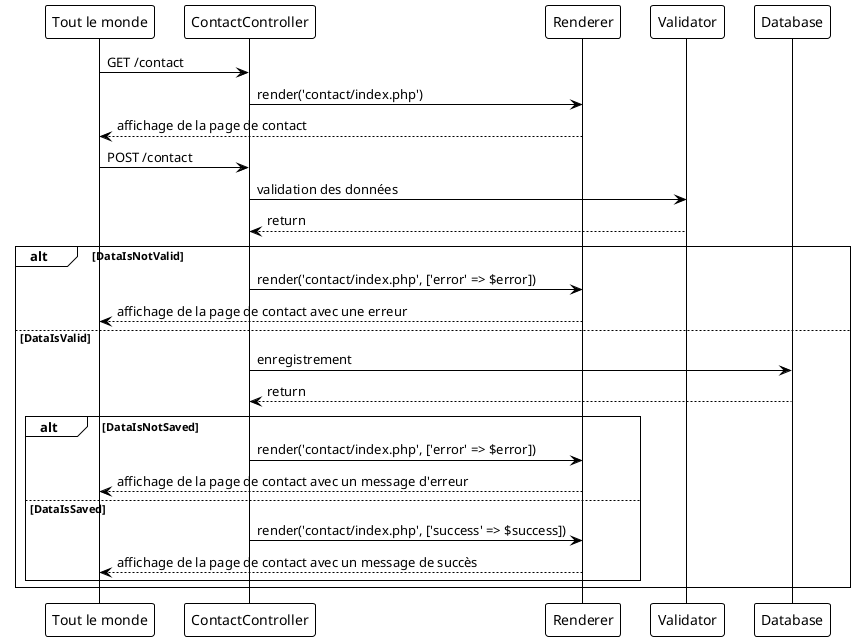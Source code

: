 @startuml

!theme plain

Person as "Tout le monde" -> ContactController : GET /contact


ContactController -> Renderer : render('contact/index.php')
Renderer --> Person : affichage de la page de contact

Person -> ContactController : POST /contact
ContactController -> Validator : validation des données
Validator --> ContactController : return

alt DataIsNotValid
    ContactController -> Renderer : render('contact/index.php', ['error' => $error])
    Renderer --> Person : affichage de la page de contact avec une erreur
else DataIsValid
    ContactController -> Database : enregistrement
    Database --> ContactController : return
    alt DataIsNotSaved
    ContactController -> Renderer : render('contact/index.php', ['error' => $error])
    Renderer --> Person : affichage de la page de contact avec un message d'erreur
    else DataIsSaved
    ContactController -> Renderer : render('contact/index.php', ['success' => $success])
    Renderer --> Person : affichage de la page de contact avec un message de succès
    end
end
@enduml
